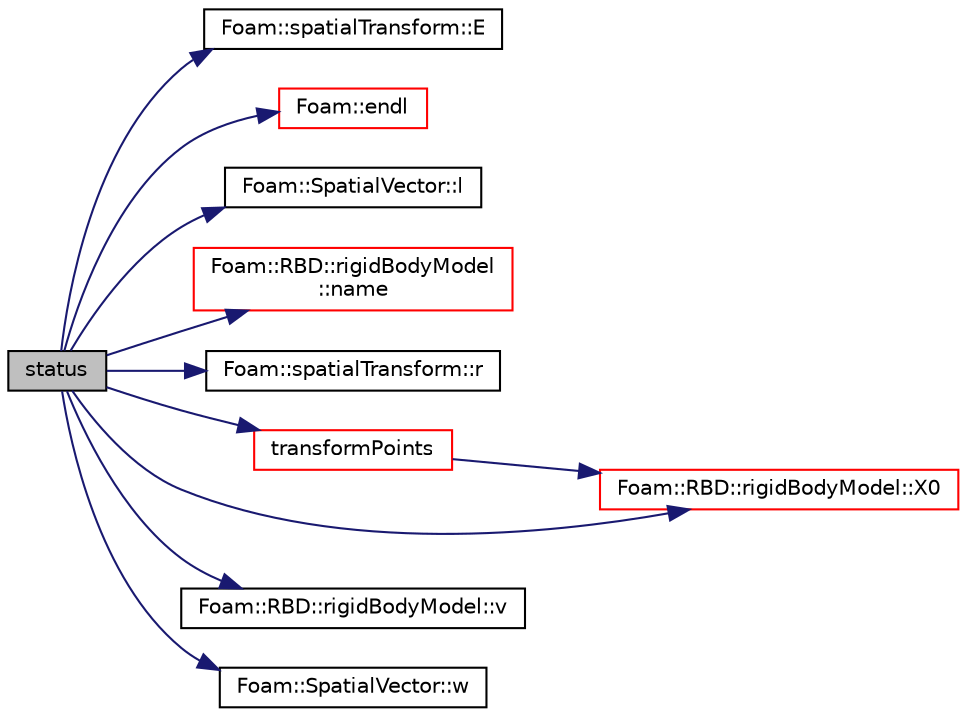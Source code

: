 digraph "status"
{
  bgcolor="transparent";
  edge [fontname="Helvetica",fontsize="10",labelfontname="Helvetica",labelfontsize="10"];
  node [fontname="Helvetica",fontsize="10",shape=record];
  rankdir="LR";
  Node1 [label="status",height=0.2,width=0.4,color="black", fillcolor="grey75", style="filled", fontcolor="black"];
  Node1 -> Node2 [color="midnightblue",fontsize="10",style="solid",fontname="Helvetica"];
  Node2 [label="Foam::spatialTransform::E",height=0.2,width=0.4,color="black",URL="$a02459.html#ae2c8e18dacc43b7a56fe43a80c52f7cf",tooltip="Return the rotation tensor. "];
  Node1 -> Node3 [color="midnightblue",fontsize="10",style="solid",fontname="Helvetica"];
  Node3 [label="Foam::endl",height=0.2,width=0.4,color="red",URL="$a10974.html#a2db8fe02a0d3909e9351bb4275b23ce4",tooltip="Add newline and flush stream. "];
  Node1 -> Node4 [color="midnightblue",fontsize="10",style="solid",fontname="Helvetica"];
  Node4 [label="Foam::SpatialVector::l",height=0.2,width=0.4,color="black",URL="$a02460.html#a85ffe3059a9ece21c7533748fff4182a",tooltip="Return the linear part of the spatial vector as a vector. "];
  Node1 -> Node5 [color="midnightblue",fontsize="10",style="solid",fontname="Helvetica"];
  Node5 [label="Foam::RBD::rigidBodyModel\l::name",height=0.2,width=0.4,color="red",URL="$a02255.html#a6eb5a89a22f78316b5bd25e2006c009e",tooltip="Return the name of body with the given ID. "];
  Node1 -> Node6 [color="midnightblue",fontsize="10",style="solid",fontname="Helvetica"];
  Node6 [label="Foam::spatialTransform::r",height=0.2,width=0.4,color="black",URL="$a02459.html#ac6ae50dab55d9002bf2115bff54020ef",tooltip="Return the translation vector. "];
  Node1 -> Node7 [color="midnightblue",fontsize="10",style="solid",fontname="Helvetica"];
  Node7 [label="transformPoints",height=0.2,width=0.4,color="red",URL="$a02257.html#a53da125cb9e90be357ced201171f1482",tooltip="Transform the given initial pointField of the specified body. "];
  Node7 -> Node8 [color="midnightblue",fontsize="10",style="solid",fontname="Helvetica"];
  Node8 [label="Foam::RBD::rigidBodyModel::X0",height=0.2,width=0.4,color="red",URL="$a02255.html#a85f5c11c3801ec564f72be709ac38fdc",tooltip="Return the current transform to the global frame for the given body. "];
  Node1 -> Node9 [color="midnightblue",fontsize="10",style="solid",fontname="Helvetica"];
  Node9 [label="Foam::RBD::rigidBodyModel::v",height=0.2,width=0.4,color="black",URL="$a02255.html#adea788932e5462f76c14ac371b608fec",tooltip="Return the spatial velocity of the bodies. "];
  Node1 -> Node10 [color="midnightblue",fontsize="10",style="solid",fontname="Helvetica"];
  Node10 [label="Foam::SpatialVector::w",height=0.2,width=0.4,color="black",URL="$a02460.html#ae8d1a3786d08be8a04da3ba332235353",tooltip="Return the angular part of the spatial vector as a vector. "];
  Node1 -> Node8 [color="midnightblue",fontsize="10",style="solid",fontname="Helvetica"];
}

